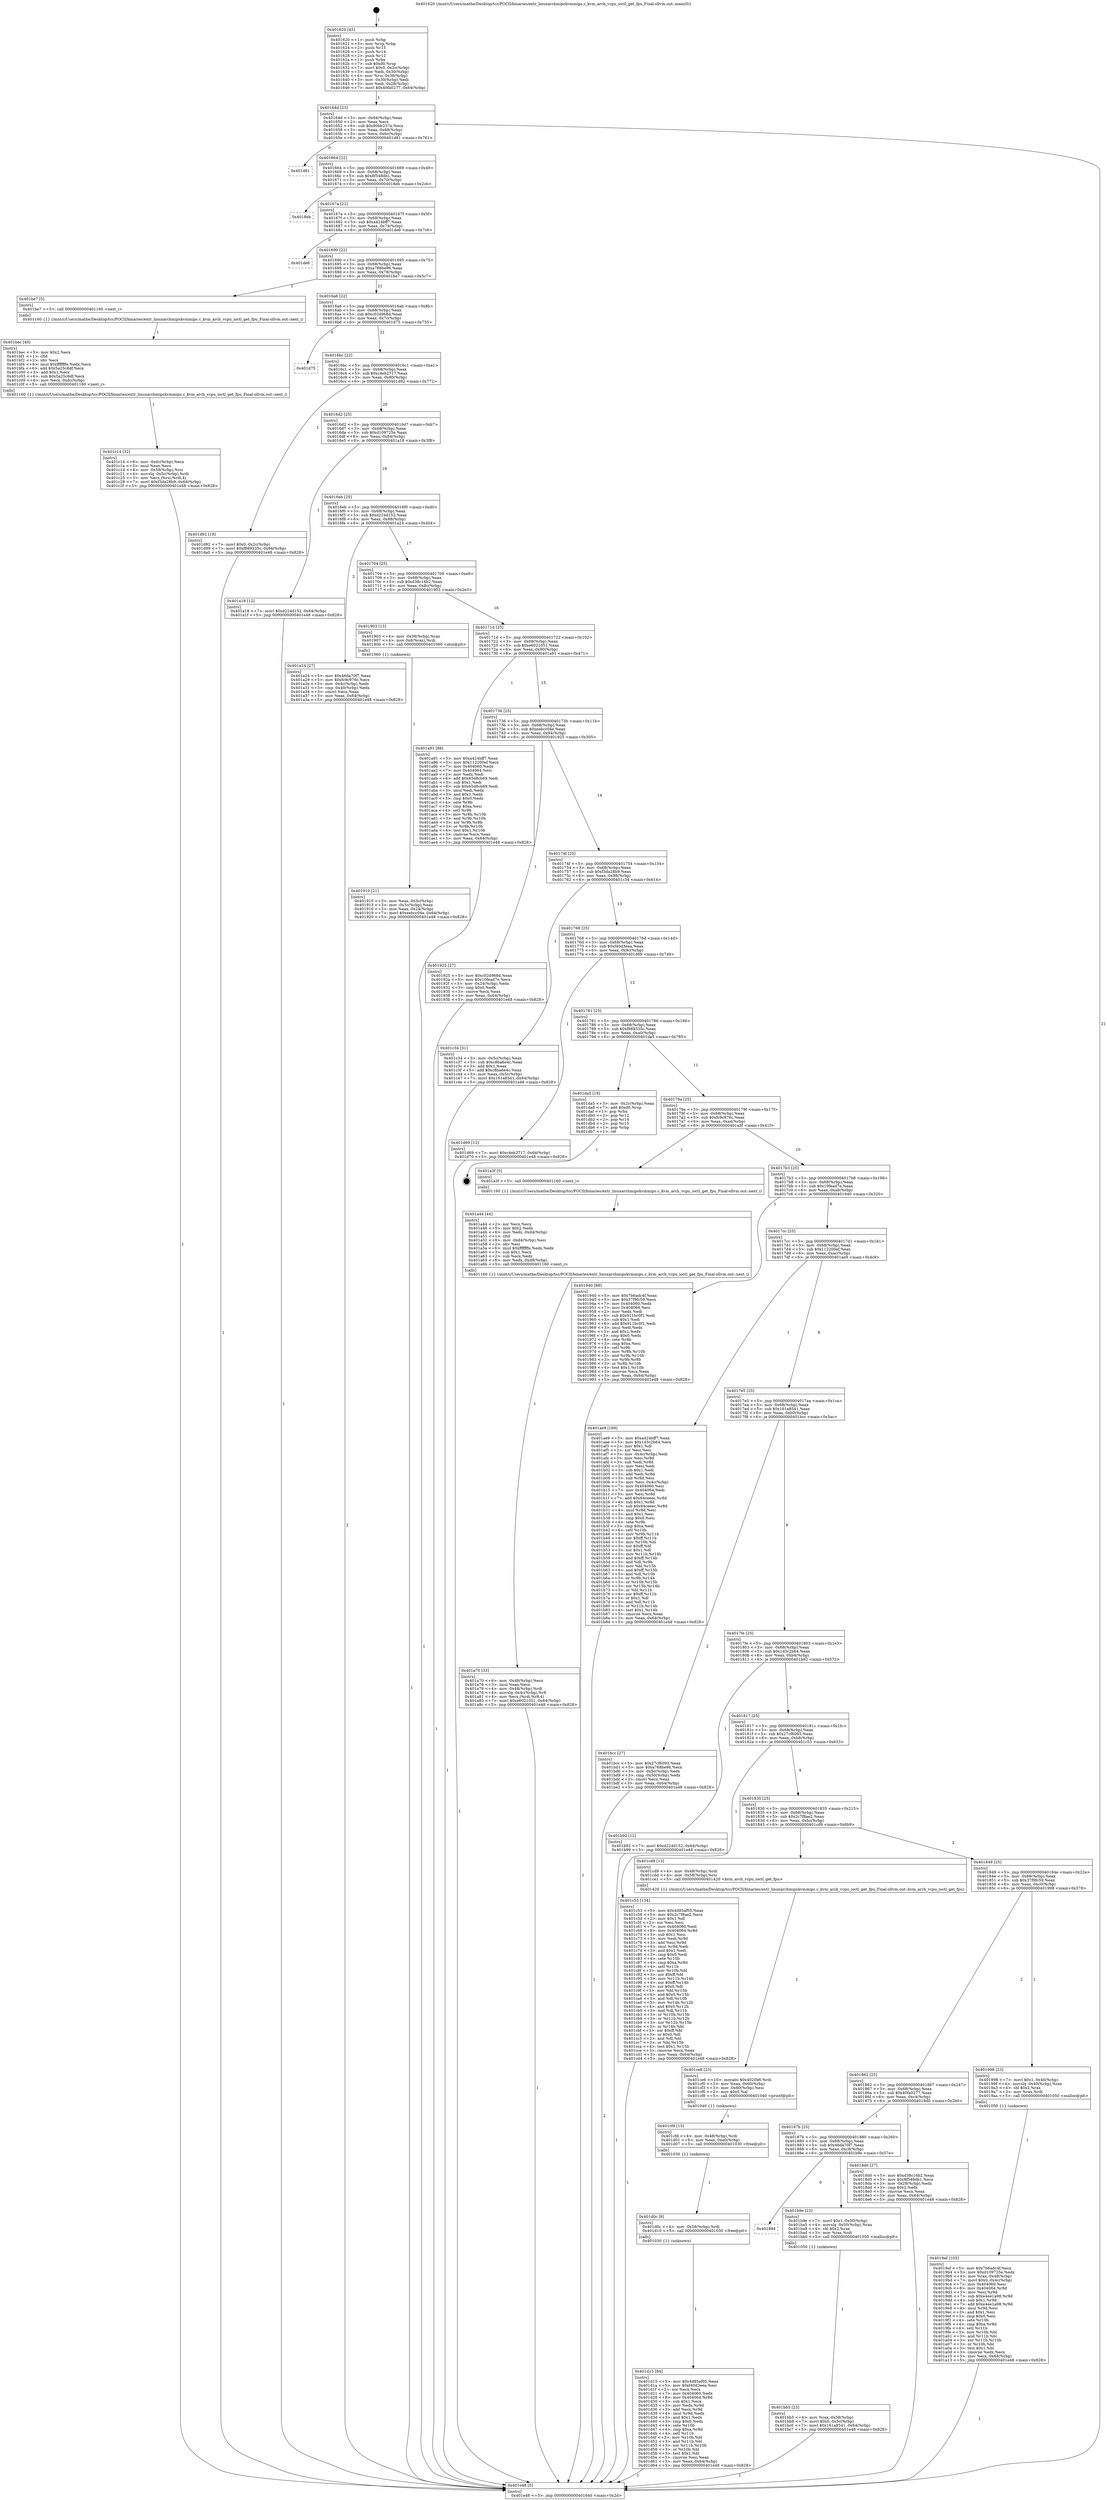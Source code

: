 digraph "0x401620" {
  label = "0x401620 (/mnt/c/Users/mathe/Desktop/tcc/POCII/binaries/extr_linuxarchmipskvmmips.c_kvm_arch_vcpu_ioctl_get_fpu_Final-ollvm.out::main(0))"
  labelloc = "t"
  node[shape=record]

  Entry [label="",width=0.3,height=0.3,shape=circle,fillcolor=black,style=filled]
  "0x40164d" [label="{
     0x40164d [23]\l
     | [instrs]\l
     &nbsp;&nbsp;0x40164d \<+3\>: mov -0x64(%rbp),%eax\l
     &nbsp;&nbsp;0x401650 \<+2\>: mov %eax,%ecx\l
     &nbsp;&nbsp;0x401652 \<+6\>: sub $0x80bb237a,%ecx\l
     &nbsp;&nbsp;0x401658 \<+3\>: mov %eax,-0x68(%rbp)\l
     &nbsp;&nbsp;0x40165b \<+3\>: mov %ecx,-0x6c(%rbp)\l
     &nbsp;&nbsp;0x40165e \<+6\>: je 0000000000401d81 \<main+0x761\>\l
  }"]
  "0x401d81" [label="{
     0x401d81\l
  }", style=dashed]
  "0x401664" [label="{
     0x401664 [22]\l
     | [instrs]\l
     &nbsp;&nbsp;0x401664 \<+5\>: jmp 0000000000401669 \<main+0x49\>\l
     &nbsp;&nbsp;0x401669 \<+3\>: mov -0x68(%rbp),%eax\l
     &nbsp;&nbsp;0x40166c \<+5\>: sub $0x8f548db1,%eax\l
     &nbsp;&nbsp;0x401671 \<+3\>: mov %eax,-0x70(%rbp)\l
     &nbsp;&nbsp;0x401674 \<+6\>: je 00000000004018eb \<main+0x2cb\>\l
  }"]
  Exit [label="",width=0.3,height=0.3,shape=circle,fillcolor=black,style=filled,peripheries=2]
  "0x4018eb" [label="{
     0x4018eb\l
  }", style=dashed]
  "0x40167a" [label="{
     0x40167a [22]\l
     | [instrs]\l
     &nbsp;&nbsp;0x40167a \<+5\>: jmp 000000000040167f \<main+0x5f\>\l
     &nbsp;&nbsp;0x40167f \<+3\>: mov -0x68(%rbp),%eax\l
     &nbsp;&nbsp;0x401682 \<+5\>: sub $0xa424bff7,%eax\l
     &nbsp;&nbsp;0x401687 \<+3\>: mov %eax,-0x74(%rbp)\l
     &nbsp;&nbsp;0x40168a \<+6\>: je 0000000000401de6 \<main+0x7c6\>\l
  }"]
  "0x401d15" [label="{
     0x401d15 [84]\l
     | [instrs]\l
     &nbsp;&nbsp;0x401d15 \<+5\>: mov $0x4d85af05,%eax\l
     &nbsp;&nbsp;0x401d1a \<+5\>: mov $0xf40d3eea,%esi\l
     &nbsp;&nbsp;0x401d1f \<+2\>: xor %ecx,%ecx\l
     &nbsp;&nbsp;0x401d21 \<+7\>: mov 0x404060,%edx\l
     &nbsp;&nbsp;0x401d28 \<+8\>: mov 0x404064,%r8d\l
     &nbsp;&nbsp;0x401d30 \<+3\>: sub $0x1,%ecx\l
     &nbsp;&nbsp;0x401d33 \<+3\>: mov %edx,%r9d\l
     &nbsp;&nbsp;0x401d36 \<+3\>: add %ecx,%r9d\l
     &nbsp;&nbsp;0x401d39 \<+4\>: imul %r9d,%edx\l
     &nbsp;&nbsp;0x401d3d \<+3\>: and $0x1,%edx\l
     &nbsp;&nbsp;0x401d40 \<+3\>: cmp $0x0,%edx\l
     &nbsp;&nbsp;0x401d43 \<+4\>: sete %r10b\l
     &nbsp;&nbsp;0x401d47 \<+4\>: cmp $0xa,%r8d\l
     &nbsp;&nbsp;0x401d4b \<+4\>: setl %r11b\l
     &nbsp;&nbsp;0x401d4f \<+3\>: mov %r10b,%bl\l
     &nbsp;&nbsp;0x401d52 \<+3\>: and %r11b,%bl\l
     &nbsp;&nbsp;0x401d55 \<+3\>: xor %r11b,%r10b\l
     &nbsp;&nbsp;0x401d58 \<+3\>: or %r10b,%bl\l
     &nbsp;&nbsp;0x401d5b \<+3\>: test $0x1,%bl\l
     &nbsp;&nbsp;0x401d5e \<+3\>: cmovne %esi,%eax\l
     &nbsp;&nbsp;0x401d61 \<+3\>: mov %eax,-0x64(%rbp)\l
     &nbsp;&nbsp;0x401d64 \<+5\>: jmp 0000000000401e48 \<main+0x828\>\l
  }"]
  "0x401de6" [label="{
     0x401de6\l
  }", style=dashed]
  "0x401690" [label="{
     0x401690 [22]\l
     | [instrs]\l
     &nbsp;&nbsp;0x401690 \<+5\>: jmp 0000000000401695 \<main+0x75\>\l
     &nbsp;&nbsp;0x401695 \<+3\>: mov -0x68(%rbp),%eax\l
     &nbsp;&nbsp;0x401698 \<+5\>: sub $0xa768be96,%eax\l
     &nbsp;&nbsp;0x40169d \<+3\>: mov %eax,-0x78(%rbp)\l
     &nbsp;&nbsp;0x4016a0 \<+6\>: je 0000000000401be7 \<main+0x5c7\>\l
  }"]
  "0x401d0c" [label="{
     0x401d0c [9]\l
     | [instrs]\l
     &nbsp;&nbsp;0x401d0c \<+4\>: mov -0x58(%rbp),%rdi\l
     &nbsp;&nbsp;0x401d10 \<+5\>: call 0000000000401030 \<free@plt\>\l
     | [calls]\l
     &nbsp;&nbsp;0x401030 \{1\} (unknown)\l
  }"]
  "0x401be7" [label="{
     0x401be7 [5]\l
     | [instrs]\l
     &nbsp;&nbsp;0x401be7 \<+5\>: call 0000000000401160 \<next_i\>\l
     | [calls]\l
     &nbsp;&nbsp;0x401160 \{1\} (/mnt/c/Users/mathe/Desktop/tcc/POCII/binaries/extr_linuxarchmipskvmmips.c_kvm_arch_vcpu_ioctl_get_fpu_Final-ollvm.out::next_i)\l
  }"]
  "0x4016a6" [label="{
     0x4016a6 [22]\l
     | [instrs]\l
     &nbsp;&nbsp;0x4016a6 \<+5\>: jmp 00000000004016ab \<main+0x8b\>\l
     &nbsp;&nbsp;0x4016ab \<+3\>: mov -0x68(%rbp),%eax\l
     &nbsp;&nbsp;0x4016ae \<+5\>: sub $0xc02d968d,%eax\l
     &nbsp;&nbsp;0x4016b3 \<+3\>: mov %eax,-0x7c(%rbp)\l
     &nbsp;&nbsp;0x4016b6 \<+6\>: je 0000000000401d75 \<main+0x755\>\l
  }"]
  "0x401cfd" [label="{
     0x401cfd [15]\l
     | [instrs]\l
     &nbsp;&nbsp;0x401cfd \<+4\>: mov -0x48(%rbp),%rdi\l
     &nbsp;&nbsp;0x401d01 \<+6\>: mov %eax,-0xe0(%rbp)\l
     &nbsp;&nbsp;0x401d07 \<+5\>: call 0000000000401030 \<free@plt\>\l
     | [calls]\l
     &nbsp;&nbsp;0x401030 \{1\} (unknown)\l
  }"]
  "0x401d75" [label="{
     0x401d75\l
  }", style=dashed]
  "0x4016bc" [label="{
     0x4016bc [22]\l
     | [instrs]\l
     &nbsp;&nbsp;0x4016bc \<+5\>: jmp 00000000004016c1 \<main+0xa1\>\l
     &nbsp;&nbsp;0x4016c1 \<+3\>: mov -0x68(%rbp),%eax\l
     &nbsp;&nbsp;0x4016c4 \<+5\>: sub $0xc4eb2717,%eax\l
     &nbsp;&nbsp;0x4016c9 \<+3\>: mov %eax,-0x80(%rbp)\l
     &nbsp;&nbsp;0x4016cc \<+6\>: je 0000000000401d92 \<main+0x772\>\l
  }"]
  "0x401ce6" [label="{
     0x401ce6 [23]\l
     | [instrs]\l
     &nbsp;&nbsp;0x401ce6 \<+10\>: movabs $0x4020b6,%rdi\l
     &nbsp;&nbsp;0x401cf0 \<+3\>: mov %eax,-0x60(%rbp)\l
     &nbsp;&nbsp;0x401cf3 \<+3\>: mov -0x60(%rbp),%esi\l
     &nbsp;&nbsp;0x401cf6 \<+2\>: mov $0x0,%al\l
     &nbsp;&nbsp;0x401cf8 \<+5\>: call 0000000000401040 \<printf@plt\>\l
     | [calls]\l
     &nbsp;&nbsp;0x401040 \{1\} (unknown)\l
  }"]
  "0x401d92" [label="{
     0x401d92 [19]\l
     | [instrs]\l
     &nbsp;&nbsp;0x401d92 \<+7\>: movl $0x0,-0x2c(%rbp)\l
     &nbsp;&nbsp;0x401d99 \<+7\>: movl $0xf889335c,-0x64(%rbp)\l
     &nbsp;&nbsp;0x401da0 \<+5\>: jmp 0000000000401e48 \<main+0x828\>\l
  }"]
  "0x4016d2" [label="{
     0x4016d2 [25]\l
     | [instrs]\l
     &nbsp;&nbsp;0x4016d2 \<+5\>: jmp 00000000004016d7 \<main+0xb7\>\l
     &nbsp;&nbsp;0x4016d7 \<+3\>: mov -0x68(%rbp),%eax\l
     &nbsp;&nbsp;0x4016da \<+5\>: sub $0xd109725e,%eax\l
     &nbsp;&nbsp;0x4016df \<+6\>: mov %eax,-0x84(%rbp)\l
     &nbsp;&nbsp;0x4016e5 \<+6\>: je 0000000000401a18 \<main+0x3f8\>\l
  }"]
  "0x401c14" [label="{
     0x401c14 [32]\l
     | [instrs]\l
     &nbsp;&nbsp;0x401c14 \<+6\>: mov -0xdc(%rbp),%ecx\l
     &nbsp;&nbsp;0x401c1a \<+3\>: imul %eax,%ecx\l
     &nbsp;&nbsp;0x401c1d \<+4\>: mov -0x58(%rbp),%rsi\l
     &nbsp;&nbsp;0x401c21 \<+4\>: movslq -0x5c(%rbp),%rdi\l
     &nbsp;&nbsp;0x401c25 \<+3\>: mov %ecx,(%rsi,%rdi,4)\l
     &nbsp;&nbsp;0x401c28 \<+7\>: movl $0xf3da28b9,-0x64(%rbp)\l
     &nbsp;&nbsp;0x401c2f \<+5\>: jmp 0000000000401e48 \<main+0x828\>\l
  }"]
  "0x401a18" [label="{
     0x401a18 [12]\l
     | [instrs]\l
     &nbsp;&nbsp;0x401a18 \<+7\>: movl $0xd224d152,-0x64(%rbp)\l
     &nbsp;&nbsp;0x401a1f \<+5\>: jmp 0000000000401e48 \<main+0x828\>\l
  }"]
  "0x4016eb" [label="{
     0x4016eb [25]\l
     | [instrs]\l
     &nbsp;&nbsp;0x4016eb \<+5\>: jmp 00000000004016f0 \<main+0xd0\>\l
     &nbsp;&nbsp;0x4016f0 \<+3\>: mov -0x68(%rbp),%eax\l
     &nbsp;&nbsp;0x4016f3 \<+5\>: sub $0xd224d152,%eax\l
     &nbsp;&nbsp;0x4016f8 \<+6\>: mov %eax,-0x88(%rbp)\l
     &nbsp;&nbsp;0x4016fe \<+6\>: je 0000000000401a24 \<main+0x404\>\l
  }"]
  "0x401bec" [label="{
     0x401bec [40]\l
     | [instrs]\l
     &nbsp;&nbsp;0x401bec \<+5\>: mov $0x2,%ecx\l
     &nbsp;&nbsp;0x401bf1 \<+1\>: cltd\l
     &nbsp;&nbsp;0x401bf2 \<+2\>: idiv %ecx\l
     &nbsp;&nbsp;0x401bf4 \<+6\>: imul $0xfffffffe,%edx,%ecx\l
     &nbsp;&nbsp;0x401bfa \<+6\>: add $0x5a25c8df,%ecx\l
     &nbsp;&nbsp;0x401c00 \<+3\>: add $0x1,%ecx\l
     &nbsp;&nbsp;0x401c03 \<+6\>: sub $0x5a25c8df,%ecx\l
     &nbsp;&nbsp;0x401c09 \<+6\>: mov %ecx,-0xdc(%rbp)\l
     &nbsp;&nbsp;0x401c0f \<+5\>: call 0000000000401160 \<next_i\>\l
     | [calls]\l
     &nbsp;&nbsp;0x401160 \{1\} (/mnt/c/Users/mathe/Desktop/tcc/POCII/binaries/extr_linuxarchmipskvmmips.c_kvm_arch_vcpu_ioctl_get_fpu_Final-ollvm.out::next_i)\l
  }"]
  "0x401a24" [label="{
     0x401a24 [27]\l
     | [instrs]\l
     &nbsp;&nbsp;0x401a24 \<+5\>: mov $0x46da70f7,%eax\l
     &nbsp;&nbsp;0x401a29 \<+5\>: mov $0xfc9c976c,%ecx\l
     &nbsp;&nbsp;0x401a2e \<+3\>: mov -0x4c(%rbp),%edx\l
     &nbsp;&nbsp;0x401a31 \<+3\>: cmp -0x40(%rbp),%edx\l
     &nbsp;&nbsp;0x401a34 \<+3\>: cmovl %ecx,%eax\l
     &nbsp;&nbsp;0x401a37 \<+3\>: mov %eax,-0x64(%rbp)\l
     &nbsp;&nbsp;0x401a3a \<+5\>: jmp 0000000000401e48 \<main+0x828\>\l
  }"]
  "0x401704" [label="{
     0x401704 [25]\l
     | [instrs]\l
     &nbsp;&nbsp;0x401704 \<+5\>: jmp 0000000000401709 \<main+0xe9\>\l
     &nbsp;&nbsp;0x401709 \<+3\>: mov -0x68(%rbp),%eax\l
     &nbsp;&nbsp;0x40170c \<+5\>: sub $0xd38c16b2,%eax\l
     &nbsp;&nbsp;0x401711 \<+6\>: mov %eax,-0x8c(%rbp)\l
     &nbsp;&nbsp;0x401717 \<+6\>: je 0000000000401903 \<main+0x2e3\>\l
  }"]
  "0x401bb5" [label="{
     0x401bb5 [23]\l
     | [instrs]\l
     &nbsp;&nbsp;0x401bb5 \<+4\>: mov %rax,-0x58(%rbp)\l
     &nbsp;&nbsp;0x401bb9 \<+7\>: movl $0x0,-0x5c(%rbp)\l
     &nbsp;&nbsp;0x401bc0 \<+7\>: movl $0x161a8541,-0x64(%rbp)\l
     &nbsp;&nbsp;0x401bc7 \<+5\>: jmp 0000000000401e48 \<main+0x828\>\l
  }"]
  "0x401903" [label="{
     0x401903 [13]\l
     | [instrs]\l
     &nbsp;&nbsp;0x401903 \<+4\>: mov -0x38(%rbp),%rax\l
     &nbsp;&nbsp;0x401907 \<+4\>: mov 0x8(%rax),%rdi\l
     &nbsp;&nbsp;0x40190b \<+5\>: call 0000000000401060 \<atoi@plt\>\l
     | [calls]\l
     &nbsp;&nbsp;0x401060 \{1\} (unknown)\l
  }"]
  "0x40171d" [label="{
     0x40171d [25]\l
     | [instrs]\l
     &nbsp;&nbsp;0x40171d \<+5\>: jmp 0000000000401722 \<main+0x102\>\l
     &nbsp;&nbsp;0x401722 \<+3\>: mov -0x68(%rbp),%eax\l
     &nbsp;&nbsp;0x401725 \<+5\>: sub $0xe6021051,%eax\l
     &nbsp;&nbsp;0x40172a \<+6\>: mov %eax,-0x90(%rbp)\l
     &nbsp;&nbsp;0x401730 \<+6\>: je 0000000000401a91 \<main+0x471\>\l
  }"]
  "0x401894" [label="{
     0x401894\l
  }", style=dashed]
  "0x401a91" [label="{
     0x401a91 [88]\l
     | [instrs]\l
     &nbsp;&nbsp;0x401a91 \<+5\>: mov $0xa424bff7,%eax\l
     &nbsp;&nbsp;0x401a96 \<+5\>: mov $0x112200ef,%ecx\l
     &nbsp;&nbsp;0x401a9b \<+7\>: mov 0x404060,%edx\l
     &nbsp;&nbsp;0x401aa2 \<+7\>: mov 0x404064,%esi\l
     &nbsp;&nbsp;0x401aa9 \<+2\>: mov %edx,%edi\l
     &nbsp;&nbsp;0x401aab \<+6\>: add $0x65d8cb69,%edi\l
     &nbsp;&nbsp;0x401ab1 \<+3\>: sub $0x1,%edi\l
     &nbsp;&nbsp;0x401ab4 \<+6\>: sub $0x65d8cb69,%edi\l
     &nbsp;&nbsp;0x401aba \<+3\>: imul %edi,%edx\l
     &nbsp;&nbsp;0x401abd \<+3\>: and $0x1,%edx\l
     &nbsp;&nbsp;0x401ac0 \<+3\>: cmp $0x0,%edx\l
     &nbsp;&nbsp;0x401ac3 \<+4\>: sete %r8b\l
     &nbsp;&nbsp;0x401ac7 \<+3\>: cmp $0xa,%esi\l
     &nbsp;&nbsp;0x401aca \<+4\>: setl %r9b\l
     &nbsp;&nbsp;0x401ace \<+3\>: mov %r8b,%r10b\l
     &nbsp;&nbsp;0x401ad1 \<+3\>: and %r9b,%r10b\l
     &nbsp;&nbsp;0x401ad4 \<+3\>: xor %r9b,%r8b\l
     &nbsp;&nbsp;0x401ad7 \<+3\>: or %r8b,%r10b\l
     &nbsp;&nbsp;0x401ada \<+4\>: test $0x1,%r10b\l
     &nbsp;&nbsp;0x401ade \<+3\>: cmovne %ecx,%eax\l
     &nbsp;&nbsp;0x401ae1 \<+3\>: mov %eax,-0x64(%rbp)\l
     &nbsp;&nbsp;0x401ae4 \<+5\>: jmp 0000000000401e48 \<main+0x828\>\l
  }"]
  "0x401736" [label="{
     0x401736 [25]\l
     | [instrs]\l
     &nbsp;&nbsp;0x401736 \<+5\>: jmp 000000000040173b \<main+0x11b\>\l
     &nbsp;&nbsp;0x40173b \<+3\>: mov -0x68(%rbp),%eax\l
     &nbsp;&nbsp;0x40173e \<+5\>: sub $0xeebcc04e,%eax\l
     &nbsp;&nbsp;0x401743 \<+6\>: mov %eax,-0x94(%rbp)\l
     &nbsp;&nbsp;0x401749 \<+6\>: je 0000000000401925 \<main+0x305\>\l
  }"]
  "0x401b9e" [label="{
     0x401b9e [23]\l
     | [instrs]\l
     &nbsp;&nbsp;0x401b9e \<+7\>: movl $0x1,-0x50(%rbp)\l
     &nbsp;&nbsp;0x401ba5 \<+4\>: movslq -0x50(%rbp),%rax\l
     &nbsp;&nbsp;0x401ba9 \<+4\>: shl $0x2,%rax\l
     &nbsp;&nbsp;0x401bad \<+3\>: mov %rax,%rdi\l
     &nbsp;&nbsp;0x401bb0 \<+5\>: call 0000000000401050 \<malloc@plt\>\l
     | [calls]\l
     &nbsp;&nbsp;0x401050 \{1\} (unknown)\l
  }"]
  "0x401925" [label="{
     0x401925 [27]\l
     | [instrs]\l
     &nbsp;&nbsp;0x401925 \<+5\>: mov $0xc02d968d,%eax\l
     &nbsp;&nbsp;0x40192a \<+5\>: mov $0x10fead7e,%ecx\l
     &nbsp;&nbsp;0x40192f \<+3\>: mov -0x24(%rbp),%edx\l
     &nbsp;&nbsp;0x401932 \<+3\>: cmp $0x0,%edx\l
     &nbsp;&nbsp;0x401935 \<+3\>: cmove %ecx,%eax\l
     &nbsp;&nbsp;0x401938 \<+3\>: mov %eax,-0x64(%rbp)\l
     &nbsp;&nbsp;0x40193b \<+5\>: jmp 0000000000401e48 \<main+0x828\>\l
  }"]
  "0x40174f" [label="{
     0x40174f [25]\l
     | [instrs]\l
     &nbsp;&nbsp;0x40174f \<+5\>: jmp 0000000000401754 \<main+0x134\>\l
     &nbsp;&nbsp;0x401754 \<+3\>: mov -0x68(%rbp),%eax\l
     &nbsp;&nbsp;0x401757 \<+5\>: sub $0xf3da28b9,%eax\l
     &nbsp;&nbsp;0x40175c \<+6\>: mov %eax,-0x98(%rbp)\l
     &nbsp;&nbsp;0x401762 \<+6\>: je 0000000000401c34 \<main+0x614\>\l
  }"]
  "0x401a70" [label="{
     0x401a70 [33]\l
     | [instrs]\l
     &nbsp;&nbsp;0x401a70 \<+6\>: mov -0xd8(%rbp),%ecx\l
     &nbsp;&nbsp;0x401a76 \<+3\>: imul %eax,%ecx\l
     &nbsp;&nbsp;0x401a79 \<+4\>: mov -0x48(%rbp),%rdi\l
     &nbsp;&nbsp;0x401a7d \<+4\>: movslq -0x4c(%rbp),%r8\l
     &nbsp;&nbsp;0x401a81 \<+4\>: mov %ecx,(%rdi,%r8,4)\l
     &nbsp;&nbsp;0x401a85 \<+7\>: movl $0xe6021051,-0x64(%rbp)\l
     &nbsp;&nbsp;0x401a8c \<+5\>: jmp 0000000000401e48 \<main+0x828\>\l
  }"]
  "0x401c34" [label="{
     0x401c34 [31]\l
     | [instrs]\l
     &nbsp;&nbsp;0x401c34 \<+3\>: mov -0x5c(%rbp),%eax\l
     &nbsp;&nbsp;0x401c37 \<+5\>: sub $0xc8ba6e4c,%eax\l
     &nbsp;&nbsp;0x401c3c \<+3\>: add $0x1,%eax\l
     &nbsp;&nbsp;0x401c3f \<+5\>: add $0xc8ba6e4c,%eax\l
     &nbsp;&nbsp;0x401c44 \<+3\>: mov %eax,-0x5c(%rbp)\l
     &nbsp;&nbsp;0x401c47 \<+7\>: movl $0x161a8541,-0x64(%rbp)\l
     &nbsp;&nbsp;0x401c4e \<+5\>: jmp 0000000000401e48 \<main+0x828\>\l
  }"]
  "0x401768" [label="{
     0x401768 [25]\l
     | [instrs]\l
     &nbsp;&nbsp;0x401768 \<+5\>: jmp 000000000040176d \<main+0x14d\>\l
     &nbsp;&nbsp;0x40176d \<+3\>: mov -0x68(%rbp),%eax\l
     &nbsp;&nbsp;0x401770 \<+5\>: sub $0xf40d3eea,%eax\l
     &nbsp;&nbsp;0x401775 \<+6\>: mov %eax,-0x9c(%rbp)\l
     &nbsp;&nbsp;0x40177b \<+6\>: je 0000000000401d69 \<main+0x749\>\l
  }"]
  "0x401a44" [label="{
     0x401a44 [44]\l
     | [instrs]\l
     &nbsp;&nbsp;0x401a44 \<+2\>: xor %ecx,%ecx\l
     &nbsp;&nbsp;0x401a46 \<+5\>: mov $0x2,%edx\l
     &nbsp;&nbsp;0x401a4b \<+6\>: mov %edx,-0xd4(%rbp)\l
     &nbsp;&nbsp;0x401a51 \<+1\>: cltd\l
     &nbsp;&nbsp;0x401a52 \<+6\>: mov -0xd4(%rbp),%esi\l
     &nbsp;&nbsp;0x401a58 \<+2\>: idiv %esi\l
     &nbsp;&nbsp;0x401a5a \<+6\>: imul $0xfffffffe,%edx,%edx\l
     &nbsp;&nbsp;0x401a60 \<+3\>: sub $0x1,%ecx\l
     &nbsp;&nbsp;0x401a63 \<+2\>: sub %ecx,%edx\l
     &nbsp;&nbsp;0x401a65 \<+6\>: mov %edx,-0xd8(%rbp)\l
     &nbsp;&nbsp;0x401a6b \<+5\>: call 0000000000401160 \<next_i\>\l
     | [calls]\l
     &nbsp;&nbsp;0x401160 \{1\} (/mnt/c/Users/mathe/Desktop/tcc/POCII/binaries/extr_linuxarchmipskvmmips.c_kvm_arch_vcpu_ioctl_get_fpu_Final-ollvm.out::next_i)\l
  }"]
  "0x401d69" [label="{
     0x401d69 [12]\l
     | [instrs]\l
     &nbsp;&nbsp;0x401d69 \<+7\>: movl $0xc4eb2717,-0x64(%rbp)\l
     &nbsp;&nbsp;0x401d70 \<+5\>: jmp 0000000000401e48 \<main+0x828\>\l
  }"]
  "0x401781" [label="{
     0x401781 [25]\l
     | [instrs]\l
     &nbsp;&nbsp;0x401781 \<+5\>: jmp 0000000000401786 \<main+0x166\>\l
     &nbsp;&nbsp;0x401786 \<+3\>: mov -0x68(%rbp),%eax\l
     &nbsp;&nbsp;0x401789 \<+5\>: sub $0xf889335c,%eax\l
     &nbsp;&nbsp;0x40178e \<+6\>: mov %eax,-0xa0(%rbp)\l
     &nbsp;&nbsp;0x401794 \<+6\>: je 0000000000401da5 \<main+0x785\>\l
  }"]
  "0x4019af" [label="{
     0x4019af [105]\l
     | [instrs]\l
     &nbsp;&nbsp;0x4019af \<+5\>: mov $0x7b6adc4f,%ecx\l
     &nbsp;&nbsp;0x4019b4 \<+5\>: mov $0xd109725e,%edx\l
     &nbsp;&nbsp;0x4019b9 \<+4\>: mov %rax,-0x48(%rbp)\l
     &nbsp;&nbsp;0x4019bd \<+7\>: movl $0x0,-0x4c(%rbp)\l
     &nbsp;&nbsp;0x4019c4 \<+7\>: mov 0x404060,%esi\l
     &nbsp;&nbsp;0x4019cb \<+8\>: mov 0x404064,%r8d\l
     &nbsp;&nbsp;0x4019d3 \<+3\>: mov %esi,%r9d\l
     &nbsp;&nbsp;0x4019d6 \<+7\>: sub $0xe4ee1a98,%r9d\l
     &nbsp;&nbsp;0x4019dd \<+4\>: sub $0x1,%r9d\l
     &nbsp;&nbsp;0x4019e1 \<+7\>: add $0xe4ee1a98,%r9d\l
     &nbsp;&nbsp;0x4019e8 \<+4\>: imul %r9d,%esi\l
     &nbsp;&nbsp;0x4019ec \<+3\>: and $0x1,%esi\l
     &nbsp;&nbsp;0x4019ef \<+3\>: cmp $0x0,%esi\l
     &nbsp;&nbsp;0x4019f2 \<+4\>: sete %r10b\l
     &nbsp;&nbsp;0x4019f6 \<+4\>: cmp $0xa,%r8d\l
     &nbsp;&nbsp;0x4019fa \<+4\>: setl %r11b\l
     &nbsp;&nbsp;0x4019fe \<+3\>: mov %r10b,%bl\l
     &nbsp;&nbsp;0x401a01 \<+3\>: and %r11b,%bl\l
     &nbsp;&nbsp;0x401a04 \<+3\>: xor %r11b,%r10b\l
     &nbsp;&nbsp;0x401a07 \<+3\>: or %r10b,%bl\l
     &nbsp;&nbsp;0x401a0a \<+3\>: test $0x1,%bl\l
     &nbsp;&nbsp;0x401a0d \<+3\>: cmovne %edx,%ecx\l
     &nbsp;&nbsp;0x401a10 \<+3\>: mov %ecx,-0x64(%rbp)\l
     &nbsp;&nbsp;0x401a13 \<+5\>: jmp 0000000000401e48 \<main+0x828\>\l
  }"]
  "0x401da5" [label="{
     0x401da5 [19]\l
     | [instrs]\l
     &nbsp;&nbsp;0x401da5 \<+3\>: mov -0x2c(%rbp),%eax\l
     &nbsp;&nbsp;0x401da8 \<+7\>: add $0xd0,%rsp\l
     &nbsp;&nbsp;0x401daf \<+1\>: pop %rbx\l
     &nbsp;&nbsp;0x401db0 \<+2\>: pop %r12\l
     &nbsp;&nbsp;0x401db2 \<+2\>: pop %r14\l
     &nbsp;&nbsp;0x401db4 \<+2\>: pop %r15\l
     &nbsp;&nbsp;0x401db6 \<+1\>: pop %rbp\l
     &nbsp;&nbsp;0x401db7 \<+1\>: ret\l
  }"]
  "0x40179a" [label="{
     0x40179a [25]\l
     | [instrs]\l
     &nbsp;&nbsp;0x40179a \<+5\>: jmp 000000000040179f \<main+0x17f\>\l
     &nbsp;&nbsp;0x40179f \<+3\>: mov -0x68(%rbp),%eax\l
     &nbsp;&nbsp;0x4017a2 \<+5\>: sub $0xfc9c976c,%eax\l
     &nbsp;&nbsp;0x4017a7 \<+6\>: mov %eax,-0xa4(%rbp)\l
     &nbsp;&nbsp;0x4017ad \<+6\>: je 0000000000401a3f \<main+0x41f\>\l
  }"]
  "0x401910" [label="{
     0x401910 [21]\l
     | [instrs]\l
     &nbsp;&nbsp;0x401910 \<+3\>: mov %eax,-0x3c(%rbp)\l
     &nbsp;&nbsp;0x401913 \<+3\>: mov -0x3c(%rbp),%eax\l
     &nbsp;&nbsp;0x401916 \<+3\>: mov %eax,-0x24(%rbp)\l
     &nbsp;&nbsp;0x401919 \<+7\>: movl $0xeebcc04e,-0x64(%rbp)\l
     &nbsp;&nbsp;0x401920 \<+5\>: jmp 0000000000401e48 \<main+0x828\>\l
  }"]
  "0x401a3f" [label="{
     0x401a3f [5]\l
     | [instrs]\l
     &nbsp;&nbsp;0x401a3f \<+5\>: call 0000000000401160 \<next_i\>\l
     | [calls]\l
     &nbsp;&nbsp;0x401160 \{1\} (/mnt/c/Users/mathe/Desktop/tcc/POCII/binaries/extr_linuxarchmipskvmmips.c_kvm_arch_vcpu_ioctl_get_fpu_Final-ollvm.out::next_i)\l
  }"]
  "0x4017b3" [label="{
     0x4017b3 [25]\l
     | [instrs]\l
     &nbsp;&nbsp;0x4017b3 \<+5\>: jmp 00000000004017b8 \<main+0x198\>\l
     &nbsp;&nbsp;0x4017b8 \<+3\>: mov -0x68(%rbp),%eax\l
     &nbsp;&nbsp;0x4017bb \<+5\>: sub $0x10fead7e,%eax\l
     &nbsp;&nbsp;0x4017c0 \<+6\>: mov %eax,-0xa8(%rbp)\l
     &nbsp;&nbsp;0x4017c6 \<+6\>: je 0000000000401940 \<main+0x320\>\l
  }"]
  "0x401620" [label="{
     0x401620 [45]\l
     | [instrs]\l
     &nbsp;&nbsp;0x401620 \<+1\>: push %rbp\l
     &nbsp;&nbsp;0x401621 \<+3\>: mov %rsp,%rbp\l
     &nbsp;&nbsp;0x401624 \<+2\>: push %r15\l
     &nbsp;&nbsp;0x401626 \<+2\>: push %r14\l
     &nbsp;&nbsp;0x401628 \<+2\>: push %r12\l
     &nbsp;&nbsp;0x40162a \<+1\>: push %rbx\l
     &nbsp;&nbsp;0x40162b \<+7\>: sub $0xd0,%rsp\l
     &nbsp;&nbsp;0x401632 \<+7\>: movl $0x0,-0x2c(%rbp)\l
     &nbsp;&nbsp;0x401639 \<+3\>: mov %edi,-0x30(%rbp)\l
     &nbsp;&nbsp;0x40163c \<+4\>: mov %rsi,-0x38(%rbp)\l
     &nbsp;&nbsp;0x401640 \<+3\>: mov -0x30(%rbp),%edi\l
     &nbsp;&nbsp;0x401643 \<+3\>: mov %edi,-0x28(%rbp)\l
     &nbsp;&nbsp;0x401646 \<+7\>: movl $0x40fa0277,-0x64(%rbp)\l
  }"]
  "0x401940" [label="{
     0x401940 [88]\l
     | [instrs]\l
     &nbsp;&nbsp;0x401940 \<+5\>: mov $0x7b6adc4f,%eax\l
     &nbsp;&nbsp;0x401945 \<+5\>: mov $0x37f9fc59,%ecx\l
     &nbsp;&nbsp;0x40194a \<+7\>: mov 0x404060,%edx\l
     &nbsp;&nbsp;0x401951 \<+7\>: mov 0x404064,%esi\l
     &nbsp;&nbsp;0x401958 \<+2\>: mov %edx,%edi\l
     &nbsp;&nbsp;0x40195a \<+6\>: sub $0x911bc0f1,%edi\l
     &nbsp;&nbsp;0x401960 \<+3\>: sub $0x1,%edi\l
     &nbsp;&nbsp;0x401963 \<+6\>: add $0x911bc0f1,%edi\l
     &nbsp;&nbsp;0x401969 \<+3\>: imul %edi,%edx\l
     &nbsp;&nbsp;0x40196c \<+3\>: and $0x1,%edx\l
     &nbsp;&nbsp;0x40196f \<+3\>: cmp $0x0,%edx\l
     &nbsp;&nbsp;0x401972 \<+4\>: sete %r8b\l
     &nbsp;&nbsp;0x401976 \<+3\>: cmp $0xa,%esi\l
     &nbsp;&nbsp;0x401979 \<+4\>: setl %r9b\l
     &nbsp;&nbsp;0x40197d \<+3\>: mov %r8b,%r10b\l
     &nbsp;&nbsp;0x401980 \<+3\>: and %r9b,%r10b\l
     &nbsp;&nbsp;0x401983 \<+3\>: xor %r9b,%r8b\l
     &nbsp;&nbsp;0x401986 \<+3\>: or %r8b,%r10b\l
     &nbsp;&nbsp;0x401989 \<+4\>: test $0x1,%r10b\l
     &nbsp;&nbsp;0x40198d \<+3\>: cmovne %ecx,%eax\l
     &nbsp;&nbsp;0x401990 \<+3\>: mov %eax,-0x64(%rbp)\l
     &nbsp;&nbsp;0x401993 \<+5\>: jmp 0000000000401e48 \<main+0x828\>\l
  }"]
  "0x4017cc" [label="{
     0x4017cc [25]\l
     | [instrs]\l
     &nbsp;&nbsp;0x4017cc \<+5\>: jmp 00000000004017d1 \<main+0x1b1\>\l
     &nbsp;&nbsp;0x4017d1 \<+3\>: mov -0x68(%rbp),%eax\l
     &nbsp;&nbsp;0x4017d4 \<+5\>: sub $0x112200ef,%eax\l
     &nbsp;&nbsp;0x4017d9 \<+6\>: mov %eax,-0xac(%rbp)\l
     &nbsp;&nbsp;0x4017df \<+6\>: je 0000000000401ae9 \<main+0x4c9\>\l
  }"]
  "0x401e48" [label="{
     0x401e48 [5]\l
     | [instrs]\l
     &nbsp;&nbsp;0x401e48 \<+5\>: jmp 000000000040164d \<main+0x2d\>\l
  }"]
  "0x401ae9" [label="{
     0x401ae9 [169]\l
     | [instrs]\l
     &nbsp;&nbsp;0x401ae9 \<+5\>: mov $0xa424bff7,%eax\l
     &nbsp;&nbsp;0x401aee \<+5\>: mov $0x1d3c2b64,%ecx\l
     &nbsp;&nbsp;0x401af3 \<+2\>: mov $0x1,%dl\l
     &nbsp;&nbsp;0x401af5 \<+2\>: xor %esi,%esi\l
     &nbsp;&nbsp;0x401af7 \<+3\>: mov -0x4c(%rbp),%edi\l
     &nbsp;&nbsp;0x401afa \<+3\>: mov %esi,%r8d\l
     &nbsp;&nbsp;0x401afd \<+3\>: sub %edi,%r8d\l
     &nbsp;&nbsp;0x401b00 \<+2\>: mov %esi,%edi\l
     &nbsp;&nbsp;0x401b02 \<+3\>: sub $0x1,%edi\l
     &nbsp;&nbsp;0x401b05 \<+3\>: add %edi,%r8d\l
     &nbsp;&nbsp;0x401b08 \<+3\>: sub %r8d,%esi\l
     &nbsp;&nbsp;0x401b0b \<+3\>: mov %esi,-0x4c(%rbp)\l
     &nbsp;&nbsp;0x401b0e \<+7\>: mov 0x404060,%esi\l
     &nbsp;&nbsp;0x401b15 \<+7\>: mov 0x404064,%edi\l
     &nbsp;&nbsp;0x401b1c \<+3\>: mov %esi,%r8d\l
     &nbsp;&nbsp;0x401b1f \<+7\>: add $0x64ceeec,%r8d\l
     &nbsp;&nbsp;0x401b26 \<+4\>: sub $0x1,%r8d\l
     &nbsp;&nbsp;0x401b2a \<+7\>: sub $0x64ceeec,%r8d\l
     &nbsp;&nbsp;0x401b31 \<+4\>: imul %r8d,%esi\l
     &nbsp;&nbsp;0x401b35 \<+3\>: and $0x1,%esi\l
     &nbsp;&nbsp;0x401b38 \<+3\>: cmp $0x0,%esi\l
     &nbsp;&nbsp;0x401b3b \<+4\>: sete %r9b\l
     &nbsp;&nbsp;0x401b3f \<+3\>: cmp $0xa,%edi\l
     &nbsp;&nbsp;0x401b42 \<+4\>: setl %r10b\l
     &nbsp;&nbsp;0x401b46 \<+3\>: mov %r9b,%r11b\l
     &nbsp;&nbsp;0x401b49 \<+4\>: xor $0xff,%r11b\l
     &nbsp;&nbsp;0x401b4d \<+3\>: mov %r10b,%bl\l
     &nbsp;&nbsp;0x401b50 \<+3\>: xor $0xff,%bl\l
     &nbsp;&nbsp;0x401b53 \<+3\>: xor $0x1,%dl\l
     &nbsp;&nbsp;0x401b56 \<+3\>: mov %r11b,%r14b\l
     &nbsp;&nbsp;0x401b59 \<+4\>: and $0xff,%r14b\l
     &nbsp;&nbsp;0x401b5d \<+3\>: and %dl,%r9b\l
     &nbsp;&nbsp;0x401b60 \<+3\>: mov %bl,%r15b\l
     &nbsp;&nbsp;0x401b63 \<+4\>: and $0xff,%r15b\l
     &nbsp;&nbsp;0x401b67 \<+3\>: and %dl,%r10b\l
     &nbsp;&nbsp;0x401b6a \<+3\>: or %r9b,%r14b\l
     &nbsp;&nbsp;0x401b6d \<+3\>: or %r10b,%r15b\l
     &nbsp;&nbsp;0x401b70 \<+3\>: xor %r15b,%r14b\l
     &nbsp;&nbsp;0x401b73 \<+3\>: or %bl,%r11b\l
     &nbsp;&nbsp;0x401b76 \<+4\>: xor $0xff,%r11b\l
     &nbsp;&nbsp;0x401b7a \<+3\>: or $0x1,%dl\l
     &nbsp;&nbsp;0x401b7d \<+3\>: and %dl,%r11b\l
     &nbsp;&nbsp;0x401b80 \<+3\>: or %r11b,%r14b\l
     &nbsp;&nbsp;0x401b83 \<+4\>: test $0x1,%r14b\l
     &nbsp;&nbsp;0x401b87 \<+3\>: cmovne %ecx,%eax\l
     &nbsp;&nbsp;0x401b8a \<+3\>: mov %eax,-0x64(%rbp)\l
     &nbsp;&nbsp;0x401b8d \<+5\>: jmp 0000000000401e48 \<main+0x828\>\l
  }"]
  "0x4017e5" [label="{
     0x4017e5 [25]\l
     | [instrs]\l
     &nbsp;&nbsp;0x4017e5 \<+5\>: jmp 00000000004017ea \<main+0x1ca\>\l
     &nbsp;&nbsp;0x4017ea \<+3\>: mov -0x68(%rbp),%eax\l
     &nbsp;&nbsp;0x4017ed \<+5\>: sub $0x161a8541,%eax\l
     &nbsp;&nbsp;0x4017f2 \<+6\>: mov %eax,-0xb0(%rbp)\l
     &nbsp;&nbsp;0x4017f8 \<+6\>: je 0000000000401bcc \<main+0x5ac\>\l
  }"]
  "0x40187b" [label="{
     0x40187b [25]\l
     | [instrs]\l
     &nbsp;&nbsp;0x40187b \<+5\>: jmp 0000000000401880 \<main+0x260\>\l
     &nbsp;&nbsp;0x401880 \<+3\>: mov -0x68(%rbp),%eax\l
     &nbsp;&nbsp;0x401883 \<+5\>: sub $0x46da70f7,%eax\l
     &nbsp;&nbsp;0x401888 \<+6\>: mov %eax,-0xc8(%rbp)\l
     &nbsp;&nbsp;0x40188e \<+6\>: je 0000000000401b9e \<main+0x57e\>\l
  }"]
  "0x401bcc" [label="{
     0x401bcc [27]\l
     | [instrs]\l
     &nbsp;&nbsp;0x401bcc \<+5\>: mov $0x27cf6093,%eax\l
     &nbsp;&nbsp;0x401bd1 \<+5\>: mov $0xa768be96,%ecx\l
     &nbsp;&nbsp;0x401bd6 \<+3\>: mov -0x5c(%rbp),%edx\l
     &nbsp;&nbsp;0x401bd9 \<+3\>: cmp -0x50(%rbp),%edx\l
     &nbsp;&nbsp;0x401bdc \<+3\>: cmovl %ecx,%eax\l
     &nbsp;&nbsp;0x401bdf \<+3\>: mov %eax,-0x64(%rbp)\l
     &nbsp;&nbsp;0x401be2 \<+5\>: jmp 0000000000401e48 \<main+0x828\>\l
  }"]
  "0x4017fe" [label="{
     0x4017fe [25]\l
     | [instrs]\l
     &nbsp;&nbsp;0x4017fe \<+5\>: jmp 0000000000401803 \<main+0x1e3\>\l
     &nbsp;&nbsp;0x401803 \<+3\>: mov -0x68(%rbp),%eax\l
     &nbsp;&nbsp;0x401806 \<+5\>: sub $0x1d3c2b64,%eax\l
     &nbsp;&nbsp;0x40180b \<+6\>: mov %eax,-0xb4(%rbp)\l
     &nbsp;&nbsp;0x401811 \<+6\>: je 0000000000401b92 \<main+0x572\>\l
  }"]
  "0x4018d0" [label="{
     0x4018d0 [27]\l
     | [instrs]\l
     &nbsp;&nbsp;0x4018d0 \<+5\>: mov $0xd38c16b2,%eax\l
     &nbsp;&nbsp;0x4018d5 \<+5\>: mov $0x8f548db1,%ecx\l
     &nbsp;&nbsp;0x4018da \<+3\>: mov -0x28(%rbp),%edx\l
     &nbsp;&nbsp;0x4018dd \<+3\>: cmp $0x2,%edx\l
     &nbsp;&nbsp;0x4018e0 \<+3\>: cmovne %ecx,%eax\l
     &nbsp;&nbsp;0x4018e3 \<+3\>: mov %eax,-0x64(%rbp)\l
     &nbsp;&nbsp;0x4018e6 \<+5\>: jmp 0000000000401e48 \<main+0x828\>\l
  }"]
  "0x401b92" [label="{
     0x401b92 [12]\l
     | [instrs]\l
     &nbsp;&nbsp;0x401b92 \<+7\>: movl $0xd224d152,-0x64(%rbp)\l
     &nbsp;&nbsp;0x401b99 \<+5\>: jmp 0000000000401e48 \<main+0x828\>\l
  }"]
  "0x401817" [label="{
     0x401817 [25]\l
     | [instrs]\l
     &nbsp;&nbsp;0x401817 \<+5\>: jmp 000000000040181c \<main+0x1fc\>\l
     &nbsp;&nbsp;0x40181c \<+3\>: mov -0x68(%rbp),%eax\l
     &nbsp;&nbsp;0x40181f \<+5\>: sub $0x27cf6093,%eax\l
     &nbsp;&nbsp;0x401824 \<+6\>: mov %eax,-0xb8(%rbp)\l
     &nbsp;&nbsp;0x40182a \<+6\>: je 0000000000401c53 \<main+0x633\>\l
  }"]
  "0x401862" [label="{
     0x401862 [25]\l
     | [instrs]\l
     &nbsp;&nbsp;0x401862 \<+5\>: jmp 0000000000401867 \<main+0x247\>\l
     &nbsp;&nbsp;0x401867 \<+3\>: mov -0x68(%rbp),%eax\l
     &nbsp;&nbsp;0x40186a \<+5\>: sub $0x40fa0277,%eax\l
     &nbsp;&nbsp;0x40186f \<+6\>: mov %eax,-0xc4(%rbp)\l
     &nbsp;&nbsp;0x401875 \<+6\>: je 00000000004018d0 \<main+0x2b0\>\l
  }"]
  "0x401c53" [label="{
     0x401c53 [134]\l
     | [instrs]\l
     &nbsp;&nbsp;0x401c53 \<+5\>: mov $0x4d85af05,%eax\l
     &nbsp;&nbsp;0x401c58 \<+5\>: mov $0x2c7f8ae2,%ecx\l
     &nbsp;&nbsp;0x401c5d \<+2\>: mov $0x1,%dl\l
     &nbsp;&nbsp;0x401c5f \<+2\>: xor %esi,%esi\l
     &nbsp;&nbsp;0x401c61 \<+7\>: mov 0x404060,%edi\l
     &nbsp;&nbsp;0x401c68 \<+8\>: mov 0x404064,%r8d\l
     &nbsp;&nbsp;0x401c70 \<+3\>: sub $0x1,%esi\l
     &nbsp;&nbsp;0x401c73 \<+3\>: mov %edi,%r9d\l
     &nbsp;&nbsp;0x401c76 \<+3\>: add %esi,%r9d\l
     &nbsp;&nbsp;0x401c79 \<+4\>: imul %r9d,%edi\l
     &nbsp;&nbsp;0x401c7d \<+3\>: and $0x1,%edi\l
     &nbsp;&nbsp;0x401c80 \<+3\>: cmp $0x0,%edi\l
     &nbsp;&nbsp;0x401c83 \<+4\>: sete %r10b\l
     &nbsp;&nbsp;0x401c87 \<+4\>: cmp $0xa,%r8d\l
     &nbsp;&nbsp;0x401c8b \<+4\>: setl %r11b\l
     &nbsp;&nbsp;0x401c8f \<+3\>: mov %r10b,%bl\l
     &nbsp;&nbsp;0x401c92 \<+3\>: xor $0xff,%bl\l
     &nbsp;&nbsp;0x401c95 \<+3\>: mov %r11b,%r14b\l
     &nbsp;&nbsp;0x401c98 \<+4\>: xor $0xff,%r14b\l
     &nbsp;&nbsp;0x401c9c \<+3\>: xor $0x0,%dl\l
     &nbsp;&nbsp;0x401c9f \<+3\>: mov %bl,%r15b\l
     &nbsp;&nbsp;0x401ca2 \<+4\>: and $0x0,%r15b\l
     &nbsp;&nbsp;0x401ca6 \<+3\>: and %dl,%r10b\l
     &nbsp;&nbsp;0x401ca9 \<+3\>: mov %r14b,%r12b\l
     &nbsp;&nbsp;0x401cac \<+4\>: and $0x0,%r12b\l
     &nbsp;&nbsp;0x401cb0 \<+3\>: and %dl,%r11b\l
     &nbsp;&nbsp;0x401cb3 \<+3\>: or %r10b,%r15b\l
     &nbsp;&nbsp;0x401cb6 \<+3\>: or %r11b,%r12b\l
     &nbsp;&nbsp;0x401cb9 \<+3\>: xor %r12b,%r15b\l
     &nbsp;&nbsp;0x401cbc \<+3\>: or %r14b,%bl\l
     &nbsp;&nbsp;0x401cbf \<+3\>: xor $0xff,%bl\l
     &nbsp;&nbsp;0x401cc2 \<+3\>: or $0x0,%dl\l
     &nbsp;&nbsp;0x401cc5 \<+2\>: and %dl,%bl\l
     &nbsp;&nbsp;0x401cc7 \<+3\>: or %bl,%r15b\l
     &nbsp;&nbsp;0x401cca \<+4\>: test $0x1,%r15b\l
     &nbsp;&nbsp;0x401cce \<+3\>: cmovne %ecx,%eax\l
     &nbsp;&nbsp;0x401cd1 \<+3\>: mov %eax,-0x64(%rbp)\l
     &nbsp;&nbsp;0x401cd4 \<+5\>: jmp 0000000000401e48 \<main+0x828\>\l
  }"]
  "0x401830" [label="{
     0x401830 [25]\l
     | [instrs]\l
     &nbsp;&nbsp;0x401830 \<+5\>: jmp 0000000000401835 \<main+0x215\>\l
     &nbsp;&nbsp;0x401835 \<+3\>: mov -0x68(%rbp),%eax\l
     &nbsp;&nbsp;0x401838 \<+5\>: sub $0x2c7f8ae2,%eax\l
     &nbsp;&nbsp;0x40183d \<+6\>: mov %eax,-0xbc(%rbp)\l
     &nbsp;&nbsp;0x401843 \<+6\>: je 0000000000401cd9 \<main+0x6b9\>\l
  }"]
  "0x401998" [label="{
     0x401998 [23]\l
     | [instrs]\l
     &nbsp;&nbsp;0x401998 \<+7\>: movl $0x1,-0x40(%rbp)\l
     &nbsp;&nbsp;0x40199f \<+4\>: movslq -0x40(%rbp),%rax\l
     &nbsp;&nbsp;0x4019a3 \<+4\>: shl $0x2,%rax\l
     &nbsp;&nbsp;0x4019a7 \<+3\>: mov %rax,%rdi\l
     &nbsp;&nbsp;0x4019aa \<+5\>: call 0000000000401050 \<malloc@plt\>\l
     | [calls]\l
     &nbsp;&nbsp;0x401050 \{1\} (unknown)\l
  }"]
  "0x401cd9" [label="{
     0x401cd9 [13]\l
     | [instrs]\l
     &nbsp;&nbsp;0x401cd9 \<+4\>: mov -0x48(%rbp),%rdi\l
     &nbsp;&nbsp;0x401cdd \<+4\>: mov -0x58(%rbp),%rsi\l
     &nbsp;&nbsp;0x401ce1 \<+5\>: call 0000000000401420 \<kvm_arch_vcpu_ioctl_get_fpu\>\l
     | [calls]\l
     &nbsp;&nbsp;0x401420 \{1\} (/mnt/c/Users/mathe/Desktop/tcc/POCII/binaries/extr_linuxarchmipskvmmips.c_kvm_arch_vcpu_ioctl_get_fpu_Final-ollvm.out::kvm_arch_vcpu_ioctl_get_fpu)\l
  }"]
  "0x401849" [label="{
     0x401849 [25]\l
     | [instrs]\l
     &nbsp;&nbsp;0x401849 \<+5\>: jmp 000000000040184e \<main+0x22e\>\l
     &nbsp;&nbsp;0x40184e \<+3\>: mov -0x68(%rbp),%eax\l
     &nbsp;&nbsp;0x401851 \<+5\>: sub $0x37f9fc59,%eax\l
     &nbsp;&nbsp;0x401856 \<+6\>: mov %eax,-0xc0(%rbp)\l
     &nbsp;&nbsp;0x40185c \<+6\>: je 0000000000401998 \<main+0x378\>\l
  }"]
  Entry -> "0x401620" [label=" 1"]
  "0x40164d" -> "0x401d81" [label=" 0"]
  "0x40164d" -> "0x401664" [label=" 22"]
  "0x401da5" -> Exit [label=" 1"]
  "0x401664" -> "0x4018eb" [label=" 0"]
  "0x401664" -> "0x40167a" [label=" 22"]
  "0x401d92" -> "0x401e48" [label=" 1"]
  "0x40167a" -> "0x401de6" [label=" 0"]
  "0x40167a" -> "0x401690" [label=" 22"]
  "0x401d69" -> "0x401e48" [label=" 1"]
  "0x401690" -> "0x401be7" [label=" 1"]
  "0x401690" -> "0x4016a6" [label=" 21"]
  "0x401d15" -> "0x401e48" [label=" 1"]
  "0x4016a6" -> "0x401d75" [label=" 0"]
  "0x4016a6" -> "0x4016bc" [label=" 21"]
  "0x401d0c" -> "0x401d15" [label=" 1"]
  "0x4016bc" -> "0x401d92" [label=" 1"]
  "0x4016bc" -> "0x4016d2" [label=" 20"]
  "0x401cfd" -> "0x401d0c" [label=" 1"]
  "0x4016d2" -> "0x401a18" [label=" 1"]
  "0x4016d2" -> "0x4016eb" [label=" 19"]
  "0x401ce6" -> "0x401cfd" [label=" 1"]
  "0x4016eb" -> "0x401a24" [label=" 2"]
  "0x4016eb" -> "0x401704" [label=" 17"]
  "0x401cd9" -> "0x401ce6" [label=" 1"]
  "0x401704" -> "0x401903" [label=" 1"]
  "0x401704" -> "0x40171d" [label=" 16"]
  "0x401c53" -> "0x401e48" [label=" 1"]
  "0x40171d" -> "0x401a91" [label=" 1"]
  "0x40171d" -> "0x401736" [label=" 15"]
  "0x401c34" -> "0x401e48" [label=" 1"]
  "0x401736" -> "0x401925" [label=" 1"]
  "0x401736" -> "0x40174f" [label=" 14"]
  "0x401c14" -> "0x401e48" [label=" 1"]
  "0x40174f" -> "0x401c34" [label=" 1"]
  "0x40174f" -> "0x401768" [label=" 13"]
  "0x401be7" -> "0x401bec" [label=" 1"]
  "0x401768" -> "0x401d69" [label=" 1"]
  "0x401768" -> "0x401781" [label=" 12"]
  "0x401bcc" -> "0x401e48" [label=" 2"]
  "0x401781" -> "0x401da5" [label=" 1"]
  "0x401781" -> "0x40179a" [label=" 11"]
  "0x401bb5" -> "0x401e48" [label=" 1"]
  "0x40179a" -> "0x401a3f" [label=" 1"]
  "0x40179a" -> "0x4017b3" [label=" 10"]
  "0x401b9e" -> "0x401bb5" [label=" 1"]
  "0x4017b3" -> "0x401940" [label=" 1"]
  "0x4017b3" -> "0x4017cc" [label=" 9"]
  "0x40187b" -> "0x401894" [label=" 0"]
  "0x4017cc" -> "0x401ae9" [label=" 1"]
  "0x4017cc" -> "0x4017e5" [label=" 8"]
  "0x40187b" -> "0x401b9e" [label=" 1"]
  "0x4017e5" -> "0x401bcc" [label=" 2"]
  "0x4017e5" -> "0x4017fe" [label=" 6"]
  "0x401bec" -> "0x401c14" [label=" 1"]
  "0x4017fe" -> "0x401b92" [label=" 1"]
  "0x4017fe" -> "0x401817" [label=" 5"]
  "0x401b92" -> "0x401e48" [label=" 1"]
  "0x401817" -> "0x401c53" [label=" 1"]
  "0x401817" -> "0x401830" [label=" 4"]
  "0x401a91" -> "0x401e48" [label=" 1"]
  "0x401830" -> "0x401cd9" [label=" 1"]
  "0x401830" -> "0x401849" [label=" 3"]
  "0x401a70" -> "0x401e48" [label=" 1"]
  "0x401849" -> "0x401998" [label=" 1"]
  "0x401849" -> "0x401862" [label=" 2"]
  "0x401ae9" -> "0x401e48" [label=" 1"]
  "0x401862" -> "0x4018d0" [label=" 1"]
  "0x401862" -> "0x40187b" [label=" 1"]
  "0x4018d0" -> "0x401e48" [label=" 1"]
  "0x401620" -> "0x40164d" [label=" 1"]
  "0x401e48" -> "0x40164d" [label=" 21"]
  "0x401903" -> "0x401910" [label=" 1"]
  "0x401910" -> "0x401e48" [label=" 1"]
  "0x401925" -> "0x401e48" [label=" 1"]
  "0x401940" -> "0x401e48" [label=" 1"]
  "0x401998" -> "0x4019af" [label=" 1"]
  "0x4019af" -> "0x401e48" [label=" 1"]
  "0x401a18" -> "0x401e48" [label=" 1"]
  "0x401a24" -> "0x401e48" [label=" 2"]
  "0x401a3f" -> "0x401a44" [label=" 1"]
  "0x401a44" -> "0x401a70" [label=" 1"]
}
